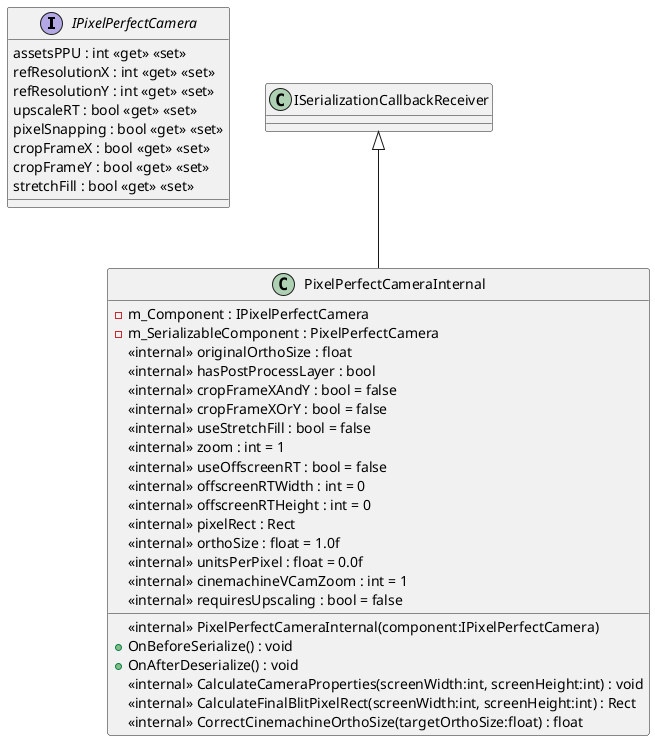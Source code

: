 @startuml
interface IPixelPerfectCamera {
    assetsPPU : int <<get>> <<set>>
    refResolutionX : int <<get>> <<set>>
    refResolutionY : int <<get>> <<set>>
    upscaleRT : bool <<get>> <<set>>
    pixelSnapping : bool <<get>> <<set>>
    cropFrameX : bool <<get>> <<set>>
    cropFrameY : bool <<get>> <<set>>
    stretchFill : bool <<get>> <<set>>
}
class PixelPerfectCameraInternal {
    - m_Component : IPixelPerfectCamera
    - m_SerializableComponent : PixelPerfectCamera
    <<internal>> originalOrthoSize : float
    <<internal>> hasPostProcessLayer : bool
    <<internal>> cropFrameXAndY : bool = false
    <<internal>> cropFrameXOrY : bool = false
    <<internal>> useStretchFill : bool = false
    <<internal>> zoom : int = 1
    <<internal>> useOffscreenRT : bool = false
    <<internal>> offscreenRTWidth : int = 0
    <<internal>> offscreenRTHeight : int = 0
    <<internal>> pixelRect : Rect
    <<internal>> orthoSize : float = 1.0f
    <<internal>> unitsPerPixel : float = 0.0f
    <<internal>> cinemachineVCamZoom : int = 1
    <<internal>> requiresUpscaling : bool = false
    <<internal>> PixelPerfectCameraInternal(component:IPixelPerfectCamera)
    + OnBeforeSerialize() : void
    + OnAfterDeserialize() : void
    <<internal>> CalculateCameraProperties(screenWidth:int, screenHeight:int) : void
    <<internal>> CalculateFinalBlitPixelRect(screenWidth:int, screenHeight:int) : Rect
    <<internal>> CorrectCinemachineOrthoSize(targetOrthoSize:float) : float
}
ISerializationCallbackReceiver <|-- PixelPerfectCameraInternal
@enduml
